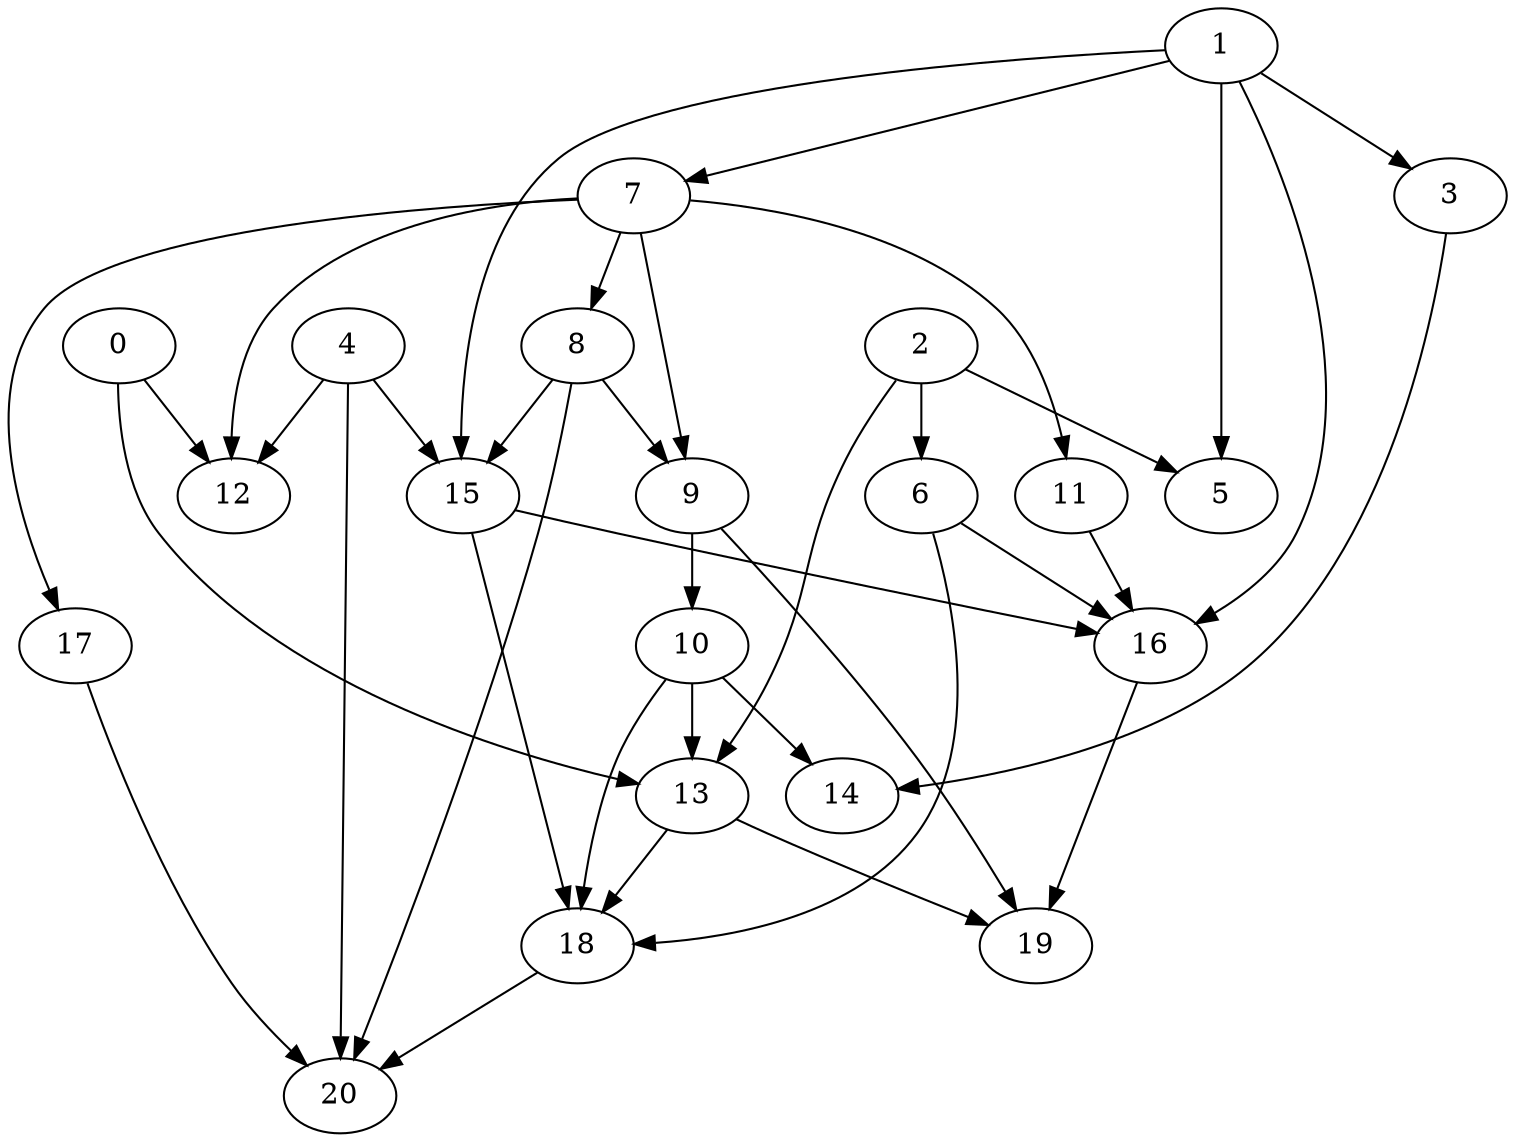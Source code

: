 digraph "Random_Nodes_21_Density_1.76_CCR_1.00_WeightType_Random_Homogeneous-4" {
1 [Weight=13];
7 [Weight=18];
8 [Weight=15];
9 [Weight=16];
4 [Weight=11];
0 [Weight=11];
2 [Weight=7];
15 [Weight=9];
10 [Weight=7];
11 [Weight=7];
13 [Weight=5];
6 [Weight=4];
18 [Weight=18];
16 [Weight=16];
3 [Weight=7];
17 [Weight=5];
14 [Weight=16];
19 [Weight=15];
20 [Weight=13];
12 [Weight=11];
5 [Weight=7];
0 -> 13 [Weight=6];
1 -> 7 [Weight=6];
8 -> 20 [Weight=7];
16 -> 19 [Weight=6];
7 -> 8 [Weight=10];
11 -> 16 [Weight=8];
6 -> 16 [Weight=5];
7 -> 17 [Weight=6];
10 -> 14 [Weight=7];
10 -> 13 [Weight=2];
0 -> 12 [Weight=10];
4 -> 20 [Weight=6];
2 -> 5 [Weight=3];
13 -> 19 [Weight=8];
2 -> 13 [Weight=6];
1 -> 16 [Weight=8];
13 -> 18 [Weight=3];
15 -> 16 [Weight=6];
4 -> 12 [Weight=10];
7 -> 12 [Weight=8];
10 -> 18 [Weight=4];
3 -> 14 [Weight=5];
8 -> 15 [Weight=7];
18 -> 20 [Weight=9];
9 -> 10 [Weight=10];
4 -> 15 [Weight=6];
6 -> 18 [Weight=3];
7 -> 9 [Weight=5];
15 -> 18 [Weight=10];
1 -> 3 [Weight=5];
8 -> 9 [Weight=3];
1 -> 5 [Weight=10];
9 -> 19 [Weight=3];
7 -> 11 [Weight=5];
17 -> 20 [Weight=7];
2 -> 6 [Weight=3];
1 -> 15 [Weight=6];
}
